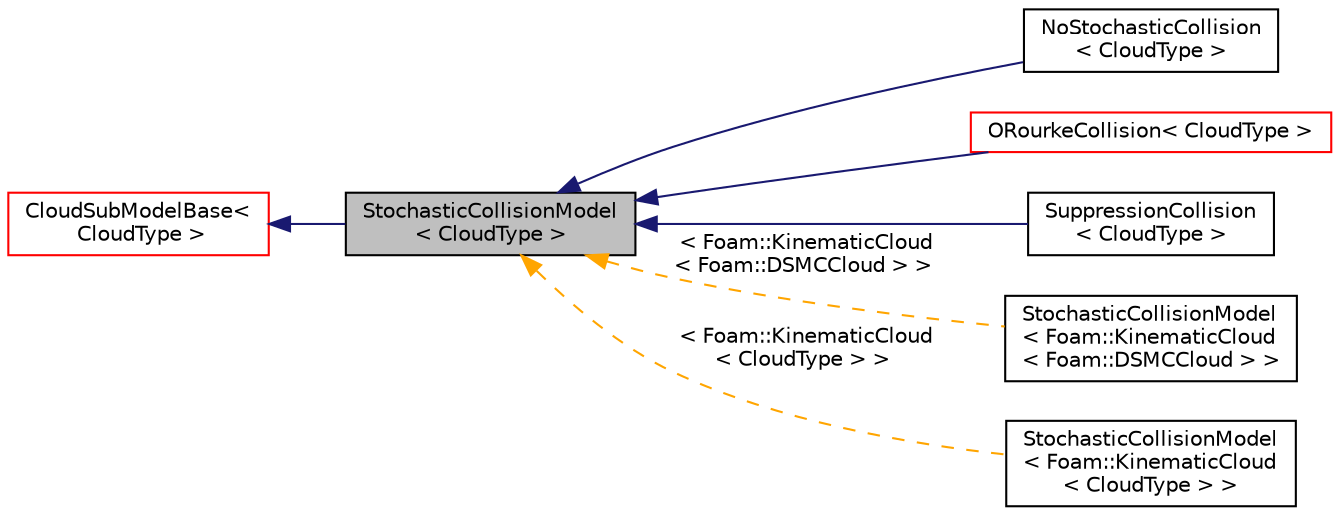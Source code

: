 digraph "StochasticCollisionModel&lt; CloudType &gt;"
{
  bgcolor="transparent";
  edge [fontname="Helvetica",fontsize="10",labelfontname="Helvetica",labelfontsize="10"];
  node [fontname="Helvetica",fontsize="10",shape=record];
  rankdir="LR";
  Node1 [label="StochasticCollisionModel\l\< CloudType \>",height=0.2,width=0.4,color="black", fillcolor="grey75", style="filled", fontcolor="black"];
  Node2 -> Node1 [dir="back",color="midnightblue",fontsize="10",style="solid",fontname="Helvetica"];
  Node2 [label="CloudSubModelBase\<\l CloudType \>",height=0.2,width=0.4,color="red",URL="$a00289.html",tooltip="Base class for cloud sub-models. "];
  Node1 -> Node3 [dir="back",color="midnightblue",fontsize="10",style="solid",fontname="Helvetica"];
  Node3 [label="NoStochasticCollision\l\< CloudType \>",height=0.2,width=0.4,color="black",URL="$a01658.html",tooltip="Dummy collision model for &#39;none&#39;. "];
  Node1 -> Node4 [dir="back",color="midnightblue",fontsize="10",style="solid",fontname="Helvetica"];
  Node4 [label="ORourkeCollision\< CloudType \>",height=0.2,width=0.4,color="red",URL="$a01732.html",tooltip="Collision model by P.J. O&#39;Rourke. "];
  Node1 -> Node5 [dir="back",color="midnightblue",fontsize="10",style="solid",fontname="Helvetica"];
  Node5 [label="SuppressionCollision\l\< CloudType \>",height=0.2,width=0.4,color="black",URL="$a02485.html",tooltip="Inter-cloud collision model, whereby the canReact flag can be used to inhibit devolatilisation and su..."];
  Node1 -> Node6 [dir="back",color="orange",fontsize="10",style="dashed",label=" \< Foam::KinematicCloud\l\< Foam::DSMCCloud \> \>" ,fontname="Helvetica"];
  Node6 [label="StochasticCollisionModel\l\< Foam::KinematicCloud\l\< Foam::DSMCCloud \> \>",height=0.2,width=0.4,color="black",URL="$a02462.html"];
  Node1 -> Node7 [dir="back",color="orange",fontsize="10",style="dashed",label=" \< Foam::KinematicCloud\l\< CloudType \> \>" ,fontname="Helvetica"];
  Node7 [label="StochasticCollisionModel\l\< Foam::KinematicCloud\l\< CloudType \> \>",height=0.2,width=0.4,color="black",URL="$a02462.html"];
}
